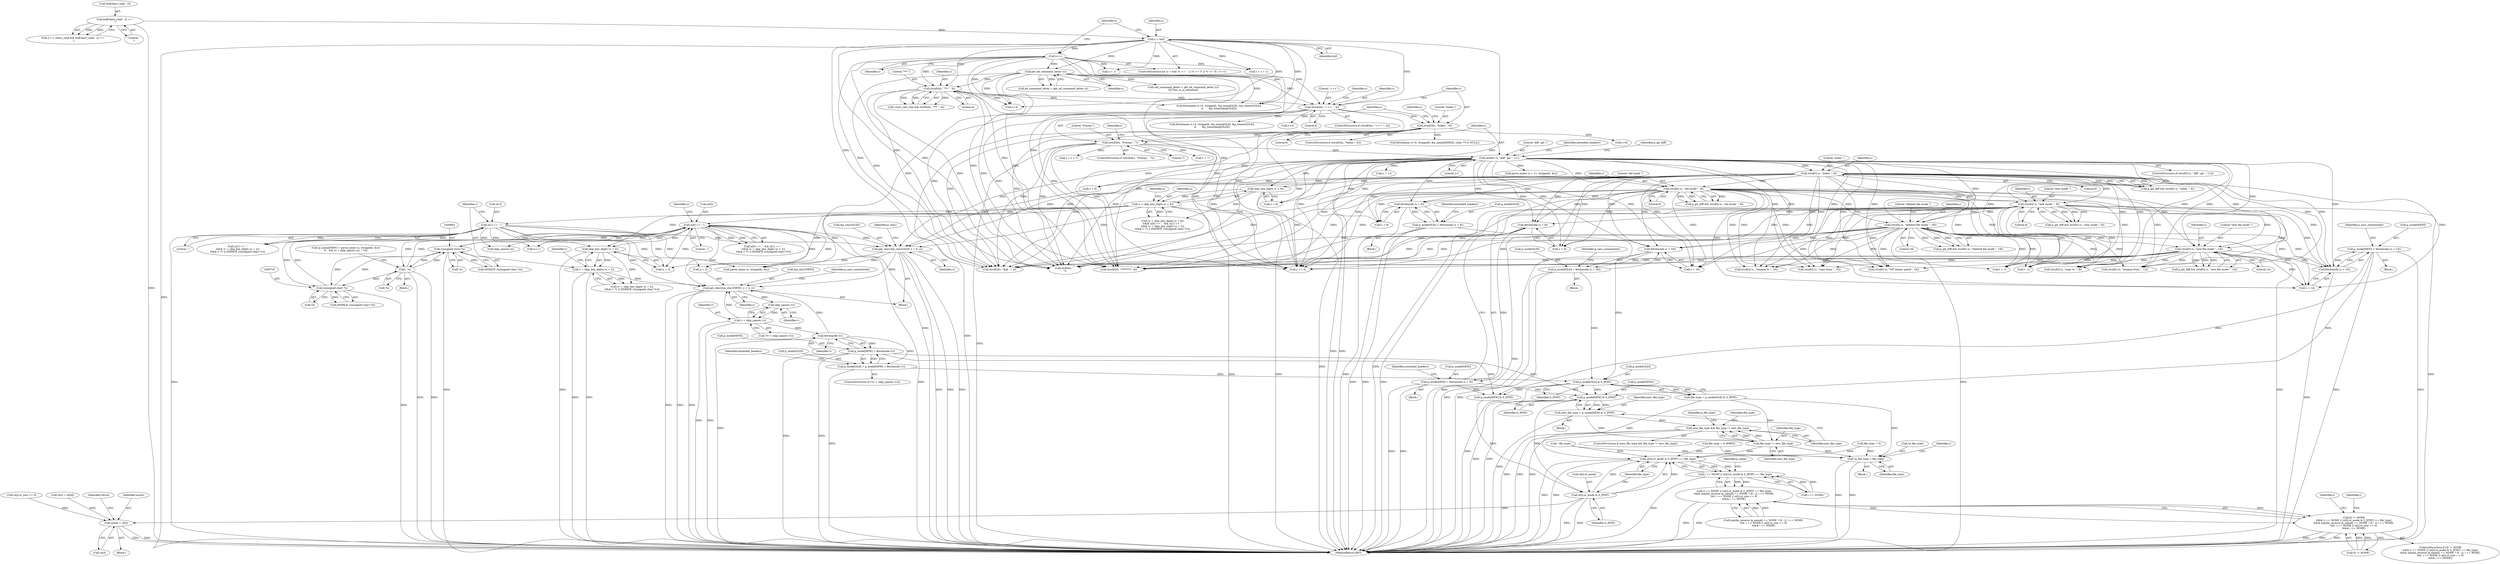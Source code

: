 digraph "0_savannah_17953b5893f7c9835f0dd2a704ba04e0371d2cbd_0@array" {
"1001634" [label="(Call,p_mode[NEW] & S_IFMT)"];
"1001020" [label="(Call,p_mode[NEW] = fetchmode (s + 14))"];
"1001024" [label="(Call,fetchmode (s + 14))"];
"1000747" [label="(Call,strnEQ (s, \"diff --git \", 11))"];
"1000658" [label="(Call,strnEQ(s, \"Prereq:\", 7))"];
"1000632" [label="(Call,strnEQ(s, \"Index:\", 6))"];
"1000602" [label="(Call,strnEQ(s, \"+++ \", 4))"];
"1000552" [label="(Call,get_ed_command_letter (s))"];
"1000448" [label="(Call,s++)"];
"1000431" [label="(Call,s = buf)"];
"1000423" [label="(Call,buf[chars_read - 2] == '\r')"];
"1000575" [label="(Call,strnEQ(s, \"*** \", 4))"];
"1000849" [label="(Call,strnEQ (s, \"index \", 6))"];
"1001015" [label="(Call,strnEQ (s, \"new file mode \", 14))"];
"1000990" [label="(Call,strnEQ (s, \"deleted file mode \", 18))"];
"1000970" [label="(Call,strnEQ (s, \"new mode \", 9))"];
"1000950" [label="(Call,strnEQ (s, \"old mode \", 9))"];
"1000937" [label="(Call,p_mode[NEW] = fetchmode (v))"];
"1000941" [label="(Call,fetchmode (v))"];
"1000929" [label="(Call,v = skip_spaces (v))"];
"1000931" [label="(Call,skip_spaces (v))"];
"1000902" [label="(Call,get_sha1(&p_sha1[NEW], u + 2, v))"];
"1000865" [label="(Call,u[0] == '.')"];
"1000801" [label="(Call,(unsigned char) *u)"];
"1000702" [label="(Call,(unsigned char) *u)"];
"1000820" [label="(Call,! *u)"];
"1000858" [label="(Call,u = skip_hex_digits (s + 6))"];
"1000860" [label="(Call,skip_hex_digits (s + 6))"];
"1000871" [label="(Call,u[1] == '.')"];
"1000893" [label="(Call,get_sha1(&p_sha1[OLD], s + 6, u))"];
"1000877" [label="(Call,v = skip_hex_digits (u + 2))"];
"1000879" [label="(Call,skip_hex_digits (u + 2))"];
"1000975" [label="(Call,p_mode[NEW] = fetchmode (s + 9))"];
"1000979" [label="(Call,fetchmode (s + 9))"];
"1001623" [label="(Call,p_mode[OLD] & S_IFMT)"];
"1000995" [label="(Call,p_mode[OLD] = fetchmode (s + 18))"];
"1000999" [label="(Call,fetchmode (s + 18))"];
"1000933" [label="(Call,p_mode[OLD] = p_mode[NEW] = fetchmode (v))"];
"1000955" [label="(Call,p_mode[OLD] = fetchmode (s + 9))"];
"1000959" [label="(Call,fetchmode (s + 9))"];
"1001632" [label="(Call,new_file_type = p_mode[NEW] & S_IFMT)"];
"1001640" [label="(Call,new_file_type && file_type != new_file_type)"];
"1001642" [label="(Call,file_type != new_file_type)"];
"1001663" [label="(Call,*p_file_type = file_type)"];
"1001931" [label="(Call,(st[i].st_mode & S_IFMT) == file_type)"];
"1001927" [label="(Call,i == NONE || (st[i].st_mode & S_IFMT) == file_type)"];
"1001926" [label="(Call,(i == NONE || (st[i].st_mode & S_IFMT) == file_type)\n\t\t&& maybe_reverse (p_name[i == NONE ? i0 : i], i == NONE,\n\t\t\t\t  i == NONE || st[i].st_size == 0)\n\t\t&& i == NONE)"];
"1001922" [label="(Call,i0 != NONE\n\t\t&& (i == NONE || (st[i].st_mode & S_IFMT) == file_type)\n\t\t&& maybe_reverse (p_name[i == NONE ? i0 : i], i == NONE,\n\t\t\t\t  i == NONE || st[i].st_size == 0)\n\t\t&& i == NONE)"];
"1001932" [label="(Call,st[i].st_mode & S_IFMT)"];
"1002112" [label="(Call,instat = st[i])"];
"1001927" [label="(Call,i == NONE || (st[i].st_mode & S_IFMT) == file_type)"];
"1000632" [label="(Call,strnEQ(s, \"Index:\", 6))"];
"1000941" [label="(Call,fetchmode (v))"];
"1001658" [label="(Call,! file_type)"];
"1000658" [label="(Call,strnEQ(s, \"Prereq:\", 7))"];
"1000581" [label="(Call,s+4)"];
"1000880" [label="(Call,u + 2)"];
"1001019" [label="(Block,)"];
"1000631" [label="(ControlStructure,if (strnEQ(s, \"Index:\", 6)))"];
"1000995" [label="(Call,p_mode[OLD] = fetchmode (s + 18))"];
"1001634" [label="(Call,p_mode[NEW] & S_IFMT)"];
"1000942" [label="(Identifier,v)"];
"1000996" [label="(Call,p_mode[OLD])"];
"1000665" [label="(Identifier,t)"];
"1001057" [label="(Call,strnEQ (s, \"rename to \", 10))"];
"1000577" [label="(Literal,\"*** \")"];
"1001030" [label="(Identifier,p_says_nonexistent)"];
"1001624" [label="(Call,p_mode[OLD])"];
"1000657" [label="(ControlStructure,if (strnEQ(s, \"Prereq:\", 7)))"];
"1001645" [label="(Call,file_type = 0)"];
"1001928" [label="(Call,i == NONE)"];
"1000580" [label="(Call,fetchname (s+4, strippath, &p_name[OLD], &p_timestr[OLD],\n\t\t       &p_timestamp[OLD]))"];
"1000873" [label="(Identifier,u)"];
"1000601" [label="(ControlStructure,if (strnEQ(s, \"+++ \", 4)))"];
"1001020" [label="(Call,p_mode[NEW] = fetchmode (s + 14))"];
"1000849" [label="(Call,strnEQ (s, \"index \", 6))"];
"1000971" [label="(Identifier,s)"];
"1000747" [label="(Call,strnEQ (s, \"diff --git \", 11))"];
"1001646" [label="(Identifier,file_type)"];
"1000872" [label="(Call,u[1])"];
"1000704" [label="(Call,*u)"];
"1000867" [label="(Identifier,u)"];
"1001660" [label="(Call,file_type = S_IFREG)"];
"1000818" [label="(Call,skip_spaces (u))"];
"1000602" [label="(Call,strnEQ(s, \"+++ \", 4))"];
"1000702" [label="(Call,(unsigned char) *u)"];
"1000793" [label="(Call,s + 11)"];
"1000944" [label="(Identifier,extended_headers)"];
"1000550" [label="(Call,ed_command_letter = get_ed_command_letter (s))"];
"1000803" [label="(Call,*u)"];
"1001968" [label="(Identifier,i)"];
"1001635" [label="(Call,p_mode[NEW])"];
"1000999" [label="(Call,fetchmode (s + 18))"];
"1000878" [label="(Identifier,v)"];
"1000701" [label="(Call,ISSPACE ((unsigned char) *u))"];
"1000903" [label="(Call,&p_sha1[NEW])"];
"1001108" [label="(Call,strnEQ (s, \"GIT binary patch\", 16))"];
"1001641" [label="(Identifier,new_file_type)"];
"1000972" [label="(Literal,\"new mode \")"];
"1000552" [label="(Call,get_ed_command_letter (s))"];
"1000821" [label="(Call,*u)"];
"1001016" [label="(Identifier,s)"];
"1000639" [label="(Identifier,s)"];
"1000869" [label="(Literal,'.')"];
"1001639" [label="(ControlStructure,if (new_file_type && file_type != new_file_type))"];
"1001644" [label="(Identifier,new_file_type)"];
"1000576" [label="(Identifier,s)"];
"1000637" [label="(Call,fetchname (s+6, strippath, &p_name[INDEX], (char **) 0, NULL))"];
"1000750" [label="(Literal,11)"];
"1000937" [label="(Call,p_mode[NEW] = fetchmode (v))"];
"1000953" [label="(Literal,9)"];
"1000800" [label="(Call,ISSPACE ((unsigned char) *u))"];
"1000609" [label="(Identifier,s)"];
"1001926" [label="(Call,(i == NONE || (st[i].st_mode & S_IFMT) == file_type)\n\t\t&& maybe_reverse (p_name[i == NONE ? i0 : i], i == NONE,\n\t\t\t\t  i == NONE || st[i].st_size == 0)\n\t\t&& i == NONE)"];
"1001126" [label="(Call,t = s)"];
"1000968" [label="(Call,p_git_diff && strnEQ (s, \"new mode \", 9))"];
"1000871" [label="(Call,u[1] == '.')"];
"1001957" [label="(Call,st[i].st_size == 0)"];
"1001640" [label="(Call,new_file_type && file_type != new_file_type)"];
"1000976" [label="(Call,p_mode[NEW])"];
"1000572" [label="(Call,!stars_last_line && strnEQ(s, \"*** \", 4))"];
"1000857" [label="(Call,(u = skip_hex_digits (s + 6))\n\t\t&& u[0] == '.' && u[1] == '.'\n\t\t&& (v = skip_hex_digits (u + 2))\n\t\t&& (! *v || ISSPACE ((unsigned char) *v)))"];
"1001931" [label="(Call,(st[i].st_mode & S_IFMT) == file_type)"];
"1000960" [label="(Call,s + 9)"];
"1000984" [label="(Identifier,extended_headers)"];
"1000449" [label="(Identifier,s)"];
"1000964" [label="(Identifier,extended_headers)"];
"1001236" [label="(Call,strnEQ(s, \"@@ -\", 4))"];
"1001632" [label="(Call,new_file_type = p_mode[NEW] & S_IFMT)"];
"1000901" [label="(Identifier,u)"];
"1001922" [label="(Call,i0 != NONE\n\t\t&& (i == NONE || (st[i].st_mode & S_IFMT) == file_type)\n\t\t&& maybe_reverse (p_name[i == NONE ? i0 : i], i == NONE,\n\t\t\t\t  i == NONE || st[i].st_size == 0)\n\t\t&& i == NONE)"];
"1000875" [label="(Literal,'.')"];
"1001190" [label="(Call,t - s)"];
"1000792" [label="(Call,parse_name (s + 11, strippath, &u))"];
"1000748" [label="(Identifier,s)"];
"1001013" [label="(Call,p_git_diff && strnEQ (s, \"new file mode \", 14))"];
"1000954" [label="(Block,)"];
"1001744" [label="(Call,st[i] = st[i0])"];
"1000424" [label="(Call,buf[chars_read - 2])"];
"1000749" [label="(Literal,\"diff --git \")"];
"1000870" [label="(Call,u[1] == '.'\n\t\t&& (v = skip_hex_digits (u + 2))\n\t\t&& (! *v || ISSPACE ((unsigned char) *v)))"];
"1000932" [label="(Identifier,v)"];
"1001638" [label="(Identifier,S_IFMT)"];
"1001213" [label="(Call,strEQ(s, \".\n\"))"];
"1000578" [label="(Literal,4)"];
"1000907" [label="(Call,u + 2)"];
"1000927" [label="(ControlStructure,if (*(v = skip_spaces (v))))"];
"1000429" [label="(Literal,'\r')"];
"1000933" [label="(Call,p_mode[OLD] = p_mode[NEW] = fetchmode (v))"];
"1001018" [label="(Literal,14)"];
"1001091" [label="(Call,strnEQ (s, \"copy to \", 8))"];
"1001933" [label="(Call,st[i].st_mode)"];
"1000847" [label="(Call,p_git_diff && strnEQ (s, \"index \", 6))"];
"1001973" [label="(Identifier,i)"];
"1000553" [label="(Identifier,s)"];
"1000661" [label="(Literal,7)"];
"1000902" [label="(Call,get_sha1(&p_sha1[NEW], u + 2, v))"];
"1001940" [label="(Call,maybe_reverse (p_name[i == NONE ? i0 : i], i == NONE,\n\t\t\t\t  i == NONE || st[i].st_size == 0)\n\t\t&& i == NONE)"];
"1000638" [label="(Call,s+6)"];
"1001040" [label="(Call,strnEQ (s, \"rename from \", 12))"];
"1000129" [label="(Block,)"];
"1001000" [label="(Call,s + 18)"];
"1001421" [label="(Call,strnEQ(s, \"********\", 8))"];
"1001642" [label="(Call,file_type != new_file_type)"];
"1000805" [label="(Call,(p_name[NEW] = parse_name (u, strippath, &u))\n\t\t   && (u = skip_spaces (u), ! *u))"];
"1000858" [label="(Call,u = skip_hex_digits (s + 6))"];
"1001623" [label="(Call,p_mode[OLD] & S_IFMT)"];
"1001293" [label="(Call,s += 4)"];
"1000431" [label="(Call,s = buf)"];
"1000877" [label="(Call,v = skip_hex_digits (u + 2))"];
"1000980" [label="(Call,s + 9)"];
"1000801" [label="(Call,(unsigned char) *u)"];
"1000866" [label="(Call,u[0])"];
"1000994" [label="(Block,)"];
"1001666" [label="(Identifier,file_type)"];
"1000820" [label="(Call,! *u)"];
"1000575" [label="(Call,strnEQ(s, \"*** \", 4))"];
"1000951" [label="(Identifier,s)"];
"1000948" [label="(Call,p_git_diff && strnEQ (s, \"old mode \", 9))"];
"1002093" [label="(Block,)"];
"1000861" [label="(Call,s + 6)"];
"1001017" [label="(Literal,\"new file mode \")"];
"1000928" [label="(Call,*(v = skip_spaces (v)))"];
"1000991" [label="(Identifier,s)"];
"1000938" [label="(Call,p_mode[NEW])"];
"1002114" [label="(Call,st[i])"];
"1001943" [label="(Identifier,p_name)"];
"1001938" [label="(Identifier,S_IFMT)"];
"1000437" [label="(Identifier,s)"];
"1000859" [label="(Identifier,u)"];
"1000894" [label="(Call,&p_sha1[OLD])"];
"1000633" [label="(Identifier,s)"];
"1001074" [label="(Call,strnEQ (s, \"copy from \", 10))"];
"1000898" [label="(Call,s + 6)"];
"1000666" [label="(Call,s + 7)"];
"1000905" [label="(Identifier,p_sha1)"];
"1000979" [label="(Call,fetchmode (s + 9))"];
"1000973" [label="(Literal,9)"];
"1000860" [label="(Call,skip_hex_digits (s + 6))"];
"1000876" [label="(Call,(v = skip_hex_digits (u + 2))\n\t\t&& (! *v || ISSPACE ((unsigned char) *v)))"];
"1001621" [label="(Call,file_type = p_mode[OLD] & S_IFMT)"];
"1000419" [label="(Call,2 <= chars_read && buf[chars_read - 2] == '\r')"];
"1001643" [label="(Identifier,file_type)"];
"1000886" [label="(Identifier,v)"];
"1000879" [label="(Call,skip_hex_digits (u + 2))"];
"1001024" [label="(Call,fetchmode (s + 14))"];
"1000950" [label="(Call,strnEQ (s, \"old mode \", 9))"];
"1000959" [label="(Call,fetchmode (s + 9))"];
"1000974" [label="(Block,)"];
"1000956" [label="(Call,p_mode[OLD])"];
"1000607" [label="(Call,fetchname (s+4, strippath, &p_name[OLD], &p_timestr[OLD],\n\t\t       &p_timestamp[OLD]))"];
"1000892" [label="(Block,)"];
"1002119" [label="(MethodReturn,RET)"];
"1001015" [label="(Call,strnEQ (s, \"new file mode \", 14))"];
"1000990" [label="(Call,strnEQ (s, \"deleted file mode \", 18))"];
"1000472" [label="(Call,t = s + 1)"];
"1000910" [label="(Identifier,v)"];
"1000474" [label="(Call,s + 1)"];
"1001633" [label="(Identifier,new_file_type)"];
"1000659" [label="(Identifier,s)"];
"1000635" [label="(Literal,6)"];
"1000864" [label="(Call,u[0] == '.' && u[1] == '.'\n\t\t&& (v = skip_hex_digits (u + 2))\n\t\t&& (! *v || ISSPACE ((unsigned char) *v)))"];
"1000706" [label="(Call,u++)"];
"1000433" [label="(Identifier,buf)"];
"1001005" [label="(Identifier,p_says_nonexistent)"];
"1001025" [label="(Call,s + 14)"];
"1000850" [label="(Identifier,s)"];
"1000549" [label="(Call,(ed_command_letter = get_ed_command_letter (s))\n\t\t|| this_is_a_command)"];
"1000992" [label="(Literal,\"deleted file mode \")"];
"1001665" [label="(Identifier,p_file_type)"];
"1000975" [label="(Call,p_mode[NEW] = fetchmode (s + 9))"];
"1000893" [label="(Call,get_sha1(&p_sha1[OLD], s + 6, u))"];
"1000810" [label="(Call,parse_name (u, strippath, &u))"];
"1000993" [label="(Literal,18)"];
"1001630" [label="(Block,)"];
"1000603" [label="(Identifier,s)"];
"1001664" [label="(Call,*p_file_type)"];
"1001923" [label="(Call,i0 != NONE)"];
"1002112" [label="(Call,instat = st[i])"];
"1000754" [label="(Identifier,extended_headers)"];
"1002118" [label="(Identifier,retval)"];
"1000865" [label="(Call,u[0] == '.')"];
"1000952" [label="(Literal,\"old mode \")"];
"1000955" [label="(Call,p_mode[OLD] = fetchmode (s + 9))"];
"1002113" [label="(Identifier,instat)"];
"1000423" [label="(Call,buf[chars_read - 2] == '\r')"];
"1000608" [label="(Call,s+4)"];
"1000664" [label="(Call,t = s + 7)"];
"1000988" [label="(Call,p_git_diff && strnEQ (s, \"deleted file mode \", 18))"];
"1001627" [label="(Identifier,S_IFMT)"];
"1000930" [label="(Identifier,v)"];
"1000970" [label="(Call,strnEQ (s, \"new mode \", 9))"];
"1000851" [label="(Literal,\"index \")"];
"1001663" [label="(Call,*p_file_type = file_type)"];
"1001921" [label="(ControlStructure,if (i0 != NONE\n\t\t&& (i == NONE || (st[i].st_mode & S_IFMT) == file_type)\n\t\t&& maybe_reverse (p_name[i == NONE ? i0 : i], i == NONE,\n\t\t\t\t  i == NONE || st[i].st_size == 0)\n\t\t&& i == NONE))"];
"1000605" [label="(Literal,4)"];
"1000448" [label="(Call,s++)"];
"1000432" [label="(Identifier,s)"];
"1001932" [label="(Call,st[i].st_mode & S_IFMT)"];
"1000815" [label="(Block,)"];
"1001652" [label="(Call,p_mode[NEW] & S_IFMT)"];
"1000852" [label="(Literal,6)"];
"1000746" [label="(ControlStructure,if (strnEQ (s, \"diff --git \", 11)))"];
"1000634" [label="(Literal,\"Index:\")"];
"1000913" [label="(Identifier,p_says_nonexistent)"];
"1001939" [label="(Identifier,file_type)"];
"1000931" [label="(Call,skip_spaces (v))"];
"1000848" [label="(Identifier,p_git_diff)"];
"1000934" [label="(Call,p_mode[OLD])"];
"1000604" [label="(Literal,\"+++ \")"];
"1000929" [label="(Call,v = skip_spaces (v))"];
"1000430" [label="(ControlStructure,for (s = buf; *s == ' ' || *s == '\t' || *s == 'X'; s++))"];
"1000660" [label="(Literal,\"Prereq:\")"];
"1001668" [label="(Identifier,i)"];
"1001021" [label="(Call,p_mode[NEW])"];
"1001634" -> "1001632"  [label="AST: "];
"1001634" -> "1001638"  [label="CFG: "];
"1001635" -> "1001634"  [label="AST: "];
"1001638" -> "1001634"  [label="AST: "];
"1001632" -> "1001634"  [label="CFG: "];
"1001634" -> "1002119"  [label="DDG: "];
"1001634" -> "1002119"  [label="DDG: "];
"1001634" -> "1001632"  [label="DDG: "];
"1001634" -> "1001632"  [label="DDG: "];
"1001020" -> "1001634"  [label="DDG: "];
"1000937" -> "1001634"  [label="DDG: "];
"1000975" -> "1001634"  [label="DDG: "];
"1001623" -> "1001634"  [label="DDG: "];
"1001634" -> "1001932"  [label="DDG: "];
"1001020" -> "1001019"  [label="AST: "];
"1001020" -> "1001024"  [label="CFG: "];
"1001021" -> "1001020"  [label="AST: "];
"1001024" -> "1001020"  [label="AST: "];
"1001030" -> "1001020"  [label="CFG: "];
"1001020" -> "1002119"  [label="DDG: "];
"1001020" -> "1002119"  [label="DDG: "];
"1001024" -> "1001020"  [label="DDG: "];
"1001020" -> "1001652"  [label="DDG: "];
"1001024" -> "1001025"  [label="CFG: "];
"1001025" -> "1001024"  [label="AST: "];
"1001024" -> "1002119"  [label="DDG: "];
"1000747" -> "1001024"  [label="DDG: "];
"1000849" -> "1001024"  [label="DDG: "];
"1001015" -> "1001024"  [label="DDG: "];
"1000990" -> "1001024"  [label="DDG: "];
"1000970" -> "1001024"  [label="DDG: "];
"1000950" -> "1001024"  [label="DDG: "];
"1000747" -> "1000746"  [label="AST: "];
"1000747" -> "1000750"  [label="CFG: "];
"1000748" -> "1000747"  [label="AST: "];
"1000749" -> "1000747"  [label="AST: "];
"1000750" -> "1000747"  [label="AST: "];
"1000754" -> "1000747"  [label="CFG: "];
"1000848" -> "1000747"  [label="CFG: "];
"1000747" -> "1002119"  [label="DDG: "];
"1000747" -> "1002119"  [label="DDG: "];
"1000658" -> "1000747"  [label="DDG: "];
"1000747" -> "1000792"  [label="DDG: "];
"1000747" -> "1000793"  [label="DDG: "];
"1000747" -> "1000849"  [label="DDG: "];
"1000747" -> "1000860"  [label="DDG: "];
"1000747" -> "1000861"  [label="DDG: "];
"1000747" -> "1000893"  [label="DDG: "];
"1000747" -> "1000898"  [label="DDG: "];
"1000747" -> "1000950"  [label="DDG: "];
"1000747" -> "1000959"  [label="DDG: "];
"1000747" -> "1000960"  [label="DDG: "];
"1000747" -> "1000970"  [label="DDG: "];
"1000747" -> "1000979"  [label="DDG: "];
"1000747" -> "1000980"  [label="DDG: "];
"1000747" -> "1000990"  [label="DDG: "];
"1000747" -> "1000999"  [label="DDG: "];
"1000747" -> "1001000"  [label="DDG: "];
"1000747" -> "1001015"  [label="DDG: "];
"1000747" -> "1001025"  [label="DDG: "];
"1000747" -> "1001040"  [label="DDG: "];
"1000747" -> "1001057"  [label="DDG: "];
"1000747" -> "1001074"  [label="DDG: "];
"1000747" -> "1001091"  [label="DDG: "];
"1000747" -> "1001108"  [label="DDG: "];
"1000747" -> "1001126"  [label="DDG: "];
"1000747" -> "1001190"  [label="DDG: "];
"1000747" -> "1001213"  [label="DDG: "];
"1000747" -> "1001236"  [label="DDG: "];
"1000747" -> "1001293"  [label="DDG: "];
"1000747" -> "1001421"  [label="DDG: "];
"1000658" -> "1000657"  [label="AST: "];
"1000658" -> "1000661"  [label="CFG: "];
"1000659" -> "1000658"  [label="AST: "];
"1000660" -> "1000658"  [label="AST: "];
"1000661" -> "1000658"  [label="AST: "];
"1000665" -> "1000658"  [label="CFG: "];
"1000748" -> "1000658"  [label="CFG: "];
"1000658" -> "1002119"  [label="DDG: "];
"1000632" -> "1000658"  [label="DDG: "];
"1000658" -> "1000664"  [label="DDG: "];
"1000658" -> "1000666"  [label="DDG: "];
"1000658" -> "1001213"  [label="DDG: "];
"1000658" -> "1001236"  [label="DDG: "];
"1000658" -> "1001293"  [label="DDG: "];
"1000658" -> "1001421"  [label="DDG: "];
"1000632" -> "1000631"  [label="AST: "];
"1000632" -> "1000635"  [label="CFG: "];
"1000633" -> "1000632"  [label="AST: "];
"1000634" -> "1000632"  [label="AST: "];
"1000635" -> "1000632"  [label="AST: "];
"1000639" -> "1000632"  [label="CFG: "];
"1000659" -> "1000632"  [label="CFG: "];
"1000632" -> "1002119"  [label="DDG: "];
"1000602" -> "1000632"  [label="DDG: "];
"1000632" -> "1000637"  [label="DDG: "];
"1000632" -> "1000638"  [label="DDG: "];
"1000632" -> "1001213"  [label="DDG: "];
"1000632" -> "1001236"  [label="DDG: "];
"1000632" -> "1001293"  [label="DDG: "];
"1000632" -> "1001421"  [label="DDG: "];
"1000602" -> "1000601"  [label="AST: "];
"1000602" -> "1000605"  [label="CFG: "];
"1000603" -> "1000602"  [label="AST: "];
"1000604" -> "1000602"  [label="AST: "];
"1000605" -> "1000602"  [label="AST: "];
"1000609" -> "1000602"  [label="CFG: "];
"1000633" -> "1000602"  [label="CFG: "];
"1000602" -> "1002119"  [label="DDG: "];
"1000552" -> "1000602"  [label="DDG: "];
"1000448" -> "1000602"  [label="DDG: "];
"1000575" -> "1000602"  [label="DDG: "];
"1000431" -> "1000602"  [label="DDG: "];
"1000602" -> "1000607"  [label="DDG: "];
"1000602" -> "1000608"  [label="DDG: "];
"1000602" -> "1001213"  [label="DDG: "];
"1000602" -> "1001236"  [label="DDG: "];
"1000602" -> "1001293"  [label="DDG: "];
"1000602" -> "1001421"  [label="DDG: "];
"1000552" -> "1000550"  [label="AST: "];
"1000552" -> "1000553"  [label="CFG: "];
"1000553" -> "1000552"  [label="AST: "];
"1000550" -> "1000552"  [label="CFG: "];
"1000552" -> "1000549"  [label="DDG: "];
"1000552" -> "1000550"  [label="DDG: "];
"1000448" -> "1000552"  [label="DDG: "];
"1000431" -> "1000552"  [label="DDG: "];
"1000552" -> "1000575"  [label="DDG: "];
"1000552" -> "1000580"  [label="DDG: "];
"1000552" -> "1000581"  [label="DDG: "];
"1000552" -> "1001213"  [label="DDG: "];
"1000552" -> "1001236"  [label="DDG: "];
"1000552" -> "1001293"  [label="DDG: "];
"1000552" -> "1001421"  [label="DDG: "];
"1000448" -> "1000430"  [label="AST: "];
"1000448" -> "1000449"  [label="CFG: "];
"1000449" -> "1000448"  [label="AST: "];
"1000437" -> "1000448"  [label="CFG: "];
"1000431" -> "1000448"  [label="DDG: "];
"1000448" -> "1000472"  [label="DDG: "];
"1000448" -> "1000474"  [label="DDG: "];
"1000448" -> "1000575"  [label="DDG: "];
"1000448" -> "1000580"  [label="DDG: "];
"1000448" -> "1000581"  [label="DDG: "];
"1000448" -> "1001213"  [label="DDG: "];
"1000448" -> "1001236"  [label="DDG: "];
"1000448" -> "1001293"  [label="DDG: "];
"1000448" -> "1001421"  [label="DDG: "];
"1000431" -> "1000430"  [label="AST: "];
"1000431" -> "1000433"  [label="CFG: "];
"1000432" -> "1000431"  [label="AST: "];
"1000433" -> "1000431"  [label="AST: "];
"1000437" -> "1000431"  [label="CFG: "];
"1000431" -> "1002119"  [label="DDG: "];
"1000423" -> "1000431"  [label="DDG: "];
"1000431" -> "1000472"  [label="DDG: "];
"1000431" -> "1000474"  [label="DDG: "];
"1000431" -> "1000575"  [label="DDG: "];
"1000431" -> "1000580"  [label="DDG: "];
"1000431" -> "1000581"  [label="DDG: "];
"1000431" -> "1001213"  [label="DDG: "];
"1000431" -> "1001236"  [label="DDG: "];
"1000431" -> "1001293"  [label="DDG: "];
"1000431" -> "1001421"  [label="DDG: "];
"1000423" -> "1000419"  [label="AST: "];
"1000423" -> "1000429"  [label="CFG: "];
"1000424" -> "1000423"  [label="AST: "];
"1000429" -> "1000423"  [label="AST: "];
"1000419" -> "1000423"  [label="CFG: "];
"1000423" -> "1002119"  [label="DDG: "];
"1000423" -> "1000419"  [label="DDG: "];
"1000423" -> "1000419"  [label="DDG: "];
"1000575" -> "1000572"  [label="AST: "];
"1000575" -> "1000578"  [label="CFG: "];
"1000576" -> "1000575"  [label="AST: "];
"1000577" -> "1000575"  [label="AST: "];
"1000578" -> "1000575"  [label="AST: "];
"1000572" -> "1000575"  [label="CFG: "];
"1000575" -> "1000572"  [label="DDG: "];
"1000575" -> "1000572"  [label="DDG: "];
"1000575" -> "1000572"  [label="DDG: "];
"1000575" -> "1000580"  [label="DDG: "];
"1000575" -> "1000581"  [label="DDG: "];
"1000575" -> "1001213"  [label="DDG: "];
"1000575" -> "1001236"  [label="DDG: "];
"1000575" -> "1001293"  [label="DDG: "];
"1000575" -> "1001421"  [label="DDG: "];
"1000849" -> "1000847"  [label="AST: "];
"1000849" -> "1000852"  [label="CFG: "];
"1000850" -> "1000849"  [label="AST: "];
"1000851" -> "1000849"  [label="AST: "];
"1000852" -> "1000849"  [label="AST: "];
"1000847" -> "1000849"  [label="CFG: "];
"1000849" -> "1002119"  [label="DDG: "];
"1000849" -> "1000847"  [label="DDG: "];
"1000849" -> "1000847"  [label="DDG: "];
"1000849" -> "1000847"  [label="DDG: "];
"1000849" -> "1000860"  [label="DDG: "];
"1000849" -> "1000861"  [label="DDG: "];
"1000849" -> "1000893"  [label="DDG: "];
"1000849" -> "1000898"  [label="DDG: "];
"1000849" -> "1000950"  [label="DDG: "];
"1000849" -> "1000959"  [label="DDG: "];
"1000849" -> "1000960"  [label="DDG: "];
"1000849" -> "1000970"  [label="DDG: "];
"1000849" -> "1000979"  [label="DDG: "];
"1000849" -> "1000980"  [label="DDG: "];
"1000849" -> "1000990"  [label="DDG: "];
"1000849" -> "1000999"  [label="DDG: "];
"1000849" -> "1001000"  [label="DDG: "];
"1000849" -> "1001015"  [label="DDG: "];
"1000849" -> "1001025"  [label="DDG: "];
"1000849" -> "1001040"  [label="DDG: "];
"1000849" -> "1001057"  [label="DDG: "];
"1000849" -> "1001074"  [label="DDG: "];
"1000849" -> "1001091"  [label="DDG: "];
"1000849" -> "1001108"  [label="DDG: "];
"1000849" -> "1001126"  [label="DDG: "];
"1000849" -> "1001190"  [label="DDG: "];
"1000849" -> "1001213"  [label="DDG: "];
"1000849" -> "1001236"  [label="DDG: "];
"1000849" -> "1001293"  [label="DDG: "];
"1000849" -> "1001421"  [label="DDG: "];
"1001015" -> "1001013"  [label="AST: "];
"1001015" -> "1001018"  [label="CFG: "];
"1001016" -> "1001015"  [label="AST: "];
"1001017" -> "1001015"  [label="AST: "];
"1001018" -> "1001015"  [label="AST: "];
"1001013" -> "1001015"  [label="CFG: "];
"1001015" -> "1002119"  [label="DDG: "];
"1001015" -> "1001013"  [label="DDG: "];
"1001015" -> "1001013"  [label="DDG: "];
"1001015" -> "1001013"  [label="DDG: "];
"1000990" -> "1001015"  [label="DDG: "];
"1000970" -> "1001015"  [label="DDG: "];
"1000950" -> "1001015"  [label="DDG: "];
"1001015" -> "1001025"  [label="DDG: "];
"1001015" -> "1001040"  [label="DDG: "];
"1001015" -> "1001057"  [label="DDG: "];
"1001015" -> "1001074"  [label="DDG: "];
"1001015" -> "1001091"  [label="DDG: "];
"1001015" -> "1001108"  [label="DDG: "];
"1001015" -> "1001126"  [label="DDG: "];
"1001015" -> "1001190"  [label="DDG: "];
"1001015" -> "1001213"  [label="DDG: "];
"1001015" -> "1001236"  [label="DDG: "];
"1001015" -> "1001293"  [label="DDG: "];
"1001015" -> "1001421"  [label="DDG: "];
"1000990" -> "1000988"  [label="AST: "];
"1000990" -> "1000993"  [label="CFG: "];
"1000991" -> "1000990"  [label="AST: "];
"1000992" -> "1000990"  [label="AST: "];
"1000993" -> "1000990"  [label="AST: "];
"1000988" -> "1000990"  [label="CFG: "];
"1000990" -> "1002119"  [label="DDG: "];
"1000990" -> "1000988"  [label="DDG: "];
"1000990" -> "1000988"  [label="DDG: "];
"1000990" -> "1000988"  [label="DDG: "];
"1000970" -> "1000990"  [label="DDG: "];
"1000950" -> "1000990"  [label="DDG: "];
"1000990" -> "1000999"  [label="DDG: "];
"1000990" -> "1001000"  [label="DDG: "];
"1000990" -> "1001025"  [label="DDG: "];
"1000990" -> "1001040"  [label="DDG: "];
"1000990" -> "1001057"  [label="DDG: "];
"1000990" -> "1001074"  [label="DDG: "];
"1000990" -> "1001091"  [label="DDG: "];
"1000990" -> "1001108"  [label="DDG: "];
"1000990" -> "1001126"  [label="DDG: "];
"1000990" -> "1001190"  [label="DDG: "];
"1000990" -> "1001213"  [label="DDG: "];
"1000990" -> "1001236"  [label="DDG: "];
"1000990" -> "1001293"  [label="DDG: "];
"1000990" -> "1001421"  [label="DDG: "];
"1000970" -> "1000968"  [label="AST: "];
"1000970" -> "1000973"  [label="CFG: "];
"1000971" -> "1000970"  [label="AST: "];
"1000972" -> "1000970"  [label="AST: "];
"1000973" -> "1000970"  [label="AST: "];
"1000968" -> "1000970"  [label="CFG: "];
"1000970" -> "1002119"  [label="DDG: "];
"1000970" -> "1000968"  [label="DDG: "];
"1000970" -> "1000968"  [label="DDG: "];
"1000970" -> "1000968"  [label="DDG: "];
"1000950" -> "1000970"  [label="DDG: "];
"1000970" -> "1000979"  [label="DDG: "];
"1000970" -> "1000980"  [label="DDG: "];
"1000970" -> "1000999"  [label="DDG: "];
"1000970" -> "1001000"  [label="DDG: "];
"1000970" -> "1001025"  [label="DDG: "];
"1000970" -> "1001040"  [label="DDG: "];
"1000970" -> "1001057"  [label="DDG: "];
"1000970" -> "1001074"  [label="DDG: "];
"1000970" -> "1001091"  [label="DDG: "];
"1000970" -> "1001108"  [label="DDG: "];
"1000970" -> "1001126"  [label="DDG: "];
"1000970" -> "1001190"  [label="DDG: "];
"1000970" -> "1001213"  [label="DDG: "];
"1000970" -> "1001236"  [label="DDG: "];
"1000970" -> "1001293"  [label="DDG: "];
"1000970" -> "1001421"  [label="DDG: "];
"1000950" -> "1000948"  [label="AST: "];
"1000950" -> "1000953"  [label="CFG: "];
"1000951" -> "1000950"  [label="AST: "];
"1000952" -> "1000950"  [label="AST: "];
"1000953" -> "1000950"  [label="AST: "];
"1000948" -> "1000950"  [label="CFG: "];
"1000950" -> "1002119"  [label="DDG: "];
"1000950" -> "1000948"  [label="DDG: "];
"1000950" -> "1000948"  [label="DDG: "];
"1000950" -> "1000948"  [label="DDG: "];
"1000950" -> "1000959"  [label="DDG: "];
"1000950" -> "1000960"  [label="DDG: "];
"1000950" -> "1000979"  [label="DDG: "];
"1000950" -> "1000980"  [label="DDG: "];
"1000950" -> "1000999"  [label="DDG: "];
"1000950" -> "1001000"  [label="DDG: "];
"1000950" -> "1001025"  [label="DDG: "];
"1000950" -> "1001040"  [label="DDG: "];
"1000950" -> "1001057"  [label="DDG: "];
"1000950" -> "1001074"  [label="DDG: "];
"1000950" -> "1001091"  [label="DDG: "];
"1000950" -> "1001108"  [label="DDG: "];
"1000950" -> "1001126"  [label="DDG: "];
"1000950" -> "1001190"  [label="DDG: "];
"1000950" -> "1001213"  [label="DDG: "];
"1000950" -> "1001236"  [label="DDG: "];
"1000950" -> "1001293"  [label="DDG: "];
"1000950" -> "1001421"  [label="DDG: "];
"1000937" -> "1000933"  [label="AST: "];
"1000937" -> "1000941"  [label="CFG: "];
"1000938" -> "1000937"  [label="AST: "];
"1000941" -> "1000937"  [label="AST: "];
"1000933" -> "1000937"  [label="CFG: "];
"1000937" -> "1002119"  [label="DDG: "];
"1000937" -> "1002119"  [label="DDG: "];
"1000937" -> "1000933"  [label="DDG: "];
"1000941" -> "1000937"  [label="DDG: "];
"1000937" -> "1001652"  [label="DDG: "];
"1000941" -> "1000942"  [label="CFG: "];
"1000942" -> "1000941"  [label="AST: "];
"1000941" -> "1002119"  [label="DDG: "];
"1000941" -> "1000902"  [label="DDG: "];
"1000941" -> "1000933"  [label="DDG: "];
"1000929" -> "1000941"  [label="DDG: "];
"1000929" -> "1000928"  [label="AST: "];
"1000929" -> "1000931"  [label="CFG: "];
"1000930" -> "1000929"  [label="AST: "];
"1000931" -> "1000929"  [label="AST: "];
"1000928" -> "1000929"  [label="CFG: "];
"1000929" -> "1002119"  [label="DDG: "];
"1000929" -> "1002119"  [label="DDG: "];
"1000929" -> "1000902"  [label="DDG: "];
"1000931" -> "1000929"  [label="DDG: "];
"1000931" -> "1000932"  [label="CFG: "];
"1000932" -> "1000931"  [label="AST: "];
"1000902" -> "1000931"  [label="DDG: "];
"1000902" -> "1000892"  [label="AST: "];
"1000902" -> "1000910"  [label="CFG: "];
"1000903" -> "1000902"  [label="AST: "];
"1000907" -> "1000902"  [label="AST: "];
"1000910" -> "1000902"  [label="AST: "];
"1000913" -> "1000902"  [label="CFG: "];
"1000902" -> "1002119"  [label="DDG: "];
"1000902" -> "1002119"  [label="DDG: "];
"1000902" -> "1002119"  [label="DDG: "];
"1000865" -> "1000902"  [label="DDG: "];
"1000871" -> "1000902"  [label="DDG: "];
"1000893" -> "1000902"  [label="DDG: "];
"1000877" -> "1000902"  [label="DDG: "];
"1000865" -> "1000864"  [label="AST: "];
"1000865" -> "1000869"  [label="CFG: "];
"1000866" -> "1000865"  [label="AST: "];
"1000869" -> "1000865"  [label="AST: "];
"1000873" -> "1000865"  [label="CFG: "];
"1000864" -> "1000865"  [label="CFG: "];
"1000865" -> "1002119"  [label="DDG: "];
"1000865" -> "1000702"  [label="DDG: "];
"1000865" -> "1000706"  [label="DDG: "];
"1000865" -> "1000801"  [label="DDG: "];
"1000865" -> "1000810"  [label="DDG: "];
"1000865" -> "1000818"  [label="DDG: "];
"1000865" -> "1000820"  [label="DDG: "];
"1000865" -> "1000864"  [label="DDG: "];
"1000865" -> "1000864"  [label="DDG: "];
"1000801" -> "1000865"  [label="DDG: "];
"1000858" -> "1000865"  [label="DDG: "];
"1000702" -> "1000865"  [label="DDG: "];
"1000820" -> "1000865"  [label="DDG: "];
"1000865" -> "1000879"  [label="DDG: "];
"1000865" -> "1000880"  [label="DDG: "];
"1000865" -> "1000893"  [label="DDG: "];
"1000865" -> "1000907"  [label="DDG: "];
"1000801" -> "1000800"  [label="AST: "];
"1000801" -> "1000803"  [label="CFG: "];
"1000802" -> "1000801"  [label="AST: "];
"1000803" -> "1000801"  [label="AST: "];
"1000800" -> "1000801"  [label="CFG: "];
"1000801" -> "1002119"  [label="DDG: "];
"1000801" -> "1000702"  [label="DDG: "];
"1000801" -> "1000800"  [label="DDG: "];
"1000702" -> "1000801"  [label="DDG: "];
"1000820" -> "1000801"  [label="DDG: "];
"1000801" -> "1000820"  [label="DDG: "];
"1000702" -> "1000701"  [label="AST: "];
"1000702" -> "1000704"  [label="CFG: "];
"1000703" -> "1000702"  [label="AST: "];
"1000704" -> "1000702"  [label="AST: "];
"1000701" -> "1000702"  [label="CFG: "];
"1000702" -> "1002119"  [label="DDG: "];
"1000702" -> "1000701"  [label="DDG: "];
"1000820" -> "1000702"  [label="DDG: "];
"1000820" -> "1000815"  [label="AST: "];
"1000820" -> "1000821"  [label="CFG: "];
"1000821" -> "1000820"  [label="AST: "];
"1000805" -> "1000820"  [label="CFG: "];
"1000820" -> "1002119"  [label="DDG: "];
"1000820" -> "1002119"  [label="DDG: "];
"1000858" -> "1000857"  [label="AST: "];
"1000858" -> "1000860"  [label="CFG: "];
"1000859" -> "1000858"  [label="AST: "];
"1000860" -> "1000858"  [label="AST: "];
"1000867" -> "1000858"  [label="CFG: "];
"1000857" -> "1000858"  [label="CFG: "];
"1000858" -> "1002119"  [label="DDG: "];
"1000858" -> "1002119"  [label="DDG: "];
"1000858" -> "1000810"  [label="DDG: "];
"1000858" -> "1000857"  [label="DDG: "];
"1000860" -> "1000858"  [label="DDG: "];
"1000858" -> "1000871"  [label="DDG: "];
"1000858" -> "1000879"  [label="DDG: "];
"1000858" -> "1000880"  [label="DDG: "];
"1000858" -> "1000893"  [label="DDG: "];
"1000860" -> "1000861"  [label="CFG: "];
"1000861" -> "1000860"  [label="AST: "];
"1000860" -> "1002119"  [label="DDG: "];
"1000860" -> "1000857"  [label="DDG: "];
"1000871" -> "1000870"  [label="AST: "];
"1000871" -> "1000875"  [label="CFG: "];
"1000872" -> "1000871"  [label="AST: "];
"1000875" -> "1000871"  [label="AST: "];
"1000878" -> "1000871"  [label="CFG: "];
"1000870" -> "1000871"  [label="CFG: "];
"1000871" -> "1002119"  [label="DDG: "];
"1000871" -> "1000706"  [label="DDG: "];
"1000871" -> "1000810"  [label="DDG: "];
"1000871" -> "1000818"  [label="DDG: "];
"1000871" -> "1000870"  [label="DDG: "];
"1000871" -> "1000870"  [label="DDG: "];
"1000871" -> "1000879"  [label="DDG: "];
"1000871" -> "1000880"  [label="DDG: "];
"1000871" -> "1000893"  [label="DDG: "];
"1000871" -> "1000907"  [label="DDG: "];
"1000893" -> "1000892"  [label="AST: "];
"1000893" -> "1000901"  [label="CFG: "];
"1000894" -> "1000893"  [label="AST: "];
"1000898" -> "1000893"  [label="AST: "];
"1000901" -> "1000893"  [label="AST: "];
"1000905" -> "1000893"  [label="CFG: "];
"1000893" -> "1002119"  [label="DDG: "];
"1000893" -> "1002119"  [label="DDG: "];
"1000893" -> "1002119"  [label="DDG: "];
"1000893" -> "1000810"  [label="DDG: "];
"1000893" -> "1000907"  [label="DDG: "];
"1000877" -> "1000876"  [label="AST: "];
"1000877" -> "1000879"  [label="CFG: "];
"1000878" -> "1000877"  [label="AST: "];
"1000879" -> "1000877"  [label="AST: "];
"1000886" -> "1000877"  [label="CFG: "];
"1000876" -> "1000877"  [label="CFG: "];
"1000877" -> "1002119"  [label="DDG: "];
"1000877" -> "1002119"  [label="DDG: "];
"1000877" -> "1000876"  [label="DDG: "];
"1000879" -> "1000877"  [label="DDG: "];
"1000879" -> "1000880"  [label="CFG: "];
"1000880" -> "1000879"  [label="AST: "];
"1000879" -> "1002119"  [label="DDG: "];
"1000879" -> "1000876"  [label="DDG: "];
"1000975" -> "1000974"  [label="AST: "];
"1000975" -> "1000979"  [label="CFG: "];
"1000976" -> "1000975"  [label="AST: "];
"1000979" -> "1000975"  [label="AST: "];
"1000984" -> "1000975"  [label="CFG: "];
"1000975" -> "1002119"  [label="DDG: "];
"1000975" -> "1002119"  [label="DDG: "];
"1000979" -> "1000975"  [label="DDG: "];
"1000975" -> "1001652"  [label="DDG: "];
"1000979" -> "1000980"  [label="CFG: "];
"1000980" -> "1000979"  [label="AST: "];
"1000979" -> "1002119"  [label="DDG: "];
"1001623" -> "1001621"  [label="AST: "];
"1001623" -> "1001627"  [label="CFG: "];
"1001624" -> "1001623"  [label="AST: "];
"1001627" -> "1001623"  [label="AST: "];
"1001621" -> "1001623"  [label="CFG: "];
"1001623" -> "1002119"  [label="DDG: "];
"1001623" -> "1001621"  [label="DDG: "];
"1001623" -> "1001621"  [label="DDG: "];
"1000995" -> "1001623"  [label="DDG: "];
"1000933" -> "1001623"  [label="DDG: "];
"1000955" -> "1001623"  [label="DDG: "];
"1001623" -> "1001652"  [label="DDG: "];
"1000995" -> "1000994"  [label="AST: "];
"1000995" -> "1000999"  [label="CFG: "];
"1000996" -> "1000995"  [label="AST: "];
"1000999" -> "1000995"  [label="AST: "];
"1001005" -> "1000995"  [label="CFG: "];
"1000995" -> "1002119"  [label="DDG: "];
"1000995" -> "1002119"  [label="DDG: "];
"1000999" -> "1000995"  [label="DDG: "];
"1000999" -> "1001000"  [label="CFG: "];
"1001000" -> "1000999"  [label="AST: "];
"1000999" -> "1002119"  [label="DDG: "];
"1000933" -> "1000927"  [label="AST: "];
"1000934" -> "1000933"  [label="AST: "];
"1000944" -> "1000933"  [label="CFG: "];
"1000933" -> "1002119"  [label="DDG: "];
"1000955" -> "1000954"  [label="AST: "];
"1000955" -> "1000959"  [label="CFG: "];
"1000956" -> "1000955"  [label="AST: "];
"1000959" -> "1000955"  [label="AST: "];
"1000964" -> "1000955"  [label="CFG: "];
"1000955" -> "1002119"  [label="DDG: "];
"1000955" -> "1002119"  [label="DDG: "];
"1000959" -> "1000955"  [label="DDG: "];
"1000959" -> "1000960"  [label="CFG: "];
"1000960" -> "1000959"  [label="AST: "];
"1000959" -> "1002119"  [label="DDG: "];
"1001632" -> "1001630"  [label="AST: "];
"1001633" -> "1001632"  [label="AST: "];
"1001641" -> "1001632"  [label="CFG: "];
"1001632" -> "1002119"  [label="DDG: "];
"1001632" -> "1001640"  [label="DDG: "];
"1001632" -> "1001642"  [label="DDG: "];
"1001640" -> "1001639"  [label="AST: "];
"1001640" -> "1001641"  [label="CFG: "];
"1001640" -> "1001642"  [label="CFG: "];
"1001641" -> "1001640"  [label="AST: "];
"1001642" -> "1001640"  [label="AST: "];
"1001646" -> "1001640"  [label="CFG: "];
"1001665" -> "1001640"  [label="CFG: "];
"1001640" -> "1002119"  [label="DDG: "];
"1001640" -> "1002119"  [label="DDG: "];
"1001640" -> "1002119"  [label="DDG: "];
"1001642" -> "1001640"  [label="DDG: "];
"1001642" -> "1001640"  [label="DDG: "];
"1001642" -> "1001644"  [label="CFG: "];
"1001643" -> "1001642"  [label="AST: "];
"1001644" -> "1001642"  [label="AST: "];
"1001621" -> "1001642"  [label="DDG: "];
"1001642" -> "1001663"  [label="DDG: "];
"1001642" -> "1001931"  [label="DDG: "];
"1001663" -> "1000129"  [label="AST: "];
"1001663" -> "1001666"  [label="CFG: "];
"1001664" -> "1001663"  [label="AST: "];
"1001666" -> "1001663"  [label="AST: "];
"1001668" -> "1001663"  [label="CFG: "];
"1001663" -> "1002119"  [label="DDG: "];
"1001663" -> "1002119"  [label="DDG: "];
"1001645" -> "1001663"  [label="DDG: "];
"1001621" -> "1001663"  [label="DDG: "];
"1001658" -> "1001663"  [label="DDG: "];
"1001660" -> "1001663"  [label="DDG: "];
"1001931" -> "1001927"  [label="AST: "];
"1001931" -> "1001939"  [label="CFG: "];
"1001932" -> "1001931"  [label="AST: "];
"1001939" -> "1001931"  [label="AST: "];
"1001927" -> "1001931"  [label="CFG: "];
"1001931" -> "1002119"  [label="DDG: "];
"1001931" -> "1002119"  [label="DDG: "];
"1001931" -> "1001927"  [label="DDG: "];
"1001931" -> "1001927"  [label="DDG: "];
"1001932" -> "1001931"  [label="DDG: "];
"1001932" -> "1001931"  [label="DDG: "];
"1001645" -> "1001931"  [label="DDG: "];
"1001621" -> "1001931"  [label="DDG: "];
"1001658" -> "1001931"  [label="DDG: "];
"1001660" -> "1001931"  [label="DDG: "];
"1001927" -> "1001926"  [label="AST: "];
"1001927" -> "1001928"  [label="CFG: "];
"1001928" -> "1001927"  [label="AST: "];
"1001943" -> "1001927"  [label="CFG: "];
"1001926" -> "1001927"  [label="CFG: "];
"1001927" -> "1002119"  [label="DDG: "];
"1001927" -> "1001926"  [label="DDG: "];
"1001927" -> "1001926"  [label="DDG: "];
"1001928" -> "1001927"  [label="DDG: "];
"1001928" -> "1001927"  [label="DDG: "];
"1001926" -> "1001922"  [label="AST: "];
"1001926" -> "1001940"  [label="CFG: "];
"1001940" -> "1001926"  [label="AST: "];
"1001922" -> "1001926"  [label="CFG: "];
"1001926" -> "1002119"  [label="DDG: "];
"1001926" -> "1002119"  [label="DDG: "];
"1001926" -> "1001922"  [label="DDG: "];
"1001926" -> "1001922"  [label="DDG: "];
"1001940" -> "1001926"  [label="DDG: "];
"1001940" -> "1001926"  [label="DDG: "];
"1001922" -> "1001921"  [label="AST: "];
"1001922" -> "1001923"  [label="CFG: "];
"1001923" -> "1001922"  [label="AST: "];
"1001968" -> "1001922"  [label="CFG: "];
"1001973" -> "1001922"  [label="CFG: "];
"1001922" -> "1002119"  [label="DDG: "];
"1001922" -> "1002119"  [label="DDG: "];
"1001922" -> "1002119"  [label="DDG: "];
"1001923" -> "1001922"  [label="DDG: "];
"1001923" -> "1001922"  [label="DDG: "];
"1001932" -> "1001938"  [label="CFG: "];
"1001933" -> "1001932"  [label="AST: "];
"1001938" -> "1001932"  [label="AST: "];
"1001939" -> "1001932"  [label="CFG: "];
"1001932" -> "1002119"  [label="DDG: "];
"1001932" -> "1002119"  [label="DDG: "];
"1001652" -> "1001932"  [label="DDG: "];
"1001932" -> "1002112"  [label="DDG: "];
"1002112" -> "1002093"  [label="AST: "];
"1002112" -> "1002114"  [label="CFG: "];
"1002113" -> "1002112"  [label="AST: "];
"1002114" -> "1002112"  [label="AST: "];
"1002118" -> "1002112"  [label="CFG: "];
"1002112" -> "1002119"  [label="DDG: "];
"1002112" -> "1002119"  [label="DDG: "];
"1001957" -> "1002112"  [label="DDG: "];
"1001744" -> "1002112"  [label="DDG: "];
}
